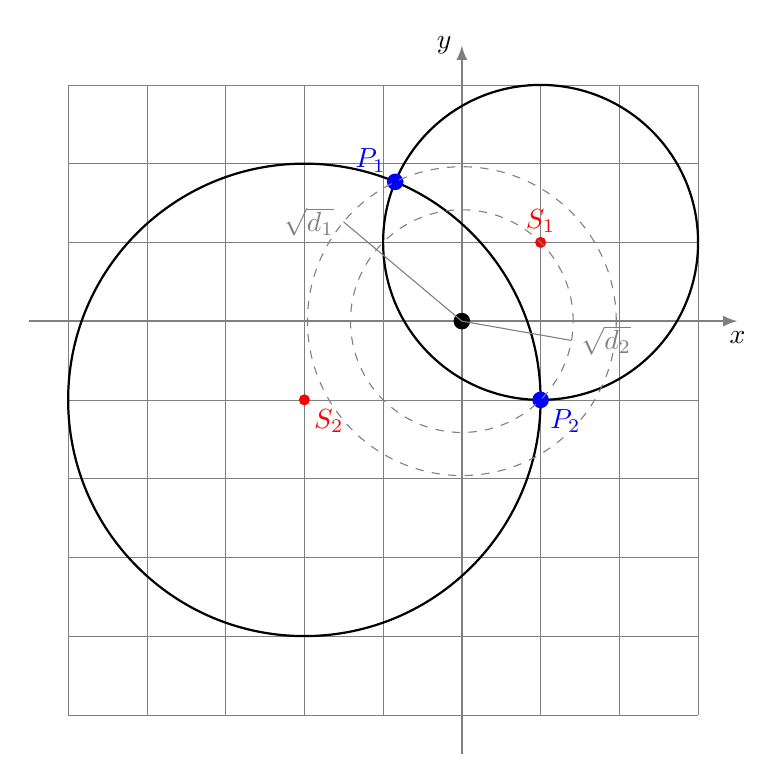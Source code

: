 \begin{tikzpicture}[scale=1]

  \draw[->,>=latex,thick,gray] (-5.5,0) -- (3.5,0) node[below,black] {$x$};
  \draw[->,>=latex,thick,gray] (0,-5.5) -- (0,3.5) node[left,black] {$y$};

% La grille 
\draw[step=1,very thin, gray] (-5,-5) grid (3,3);

\coordinate (S1)  at (1,1);
\coordinate (S2)  at (-2,-1);

\fill[red] (S1) circle (2pt) node[above]{$S_1$};
\fill[red] (S2) circle (2pt) node[below right]{$S_2$};


 \draw[thick] (S1) circle (2 cm);
 \draw[thick] (S2) circle (3 cm);

  \coordinate (P1)  at ({-11/13},{23/13});
  \fill[blue] (P1) circle (3pt) node[above left]{$P_1$};

  \coordinate (P2)  at (1,-1);
  \fill[blue] (P2) circle (3pt) node[below right]{$P_2$};

% Cercles annexes
  \coordinate (O)  at (0,0);
  \fill[black] (O) circle (3pt);

 \draw[dashed, gray] (0,0) circle (1.961 cm);
 \draw[dashed, gray] (0,0) circle (1.414 cm);
  \draw[gray] (O)--(140:1.961) node[left]{$\sqrt{d_1}$};
  \draw[gray] (O)--(-10:1.414) node[right]{$\sqrt{d_2}$};

\end{tikzpicture}
